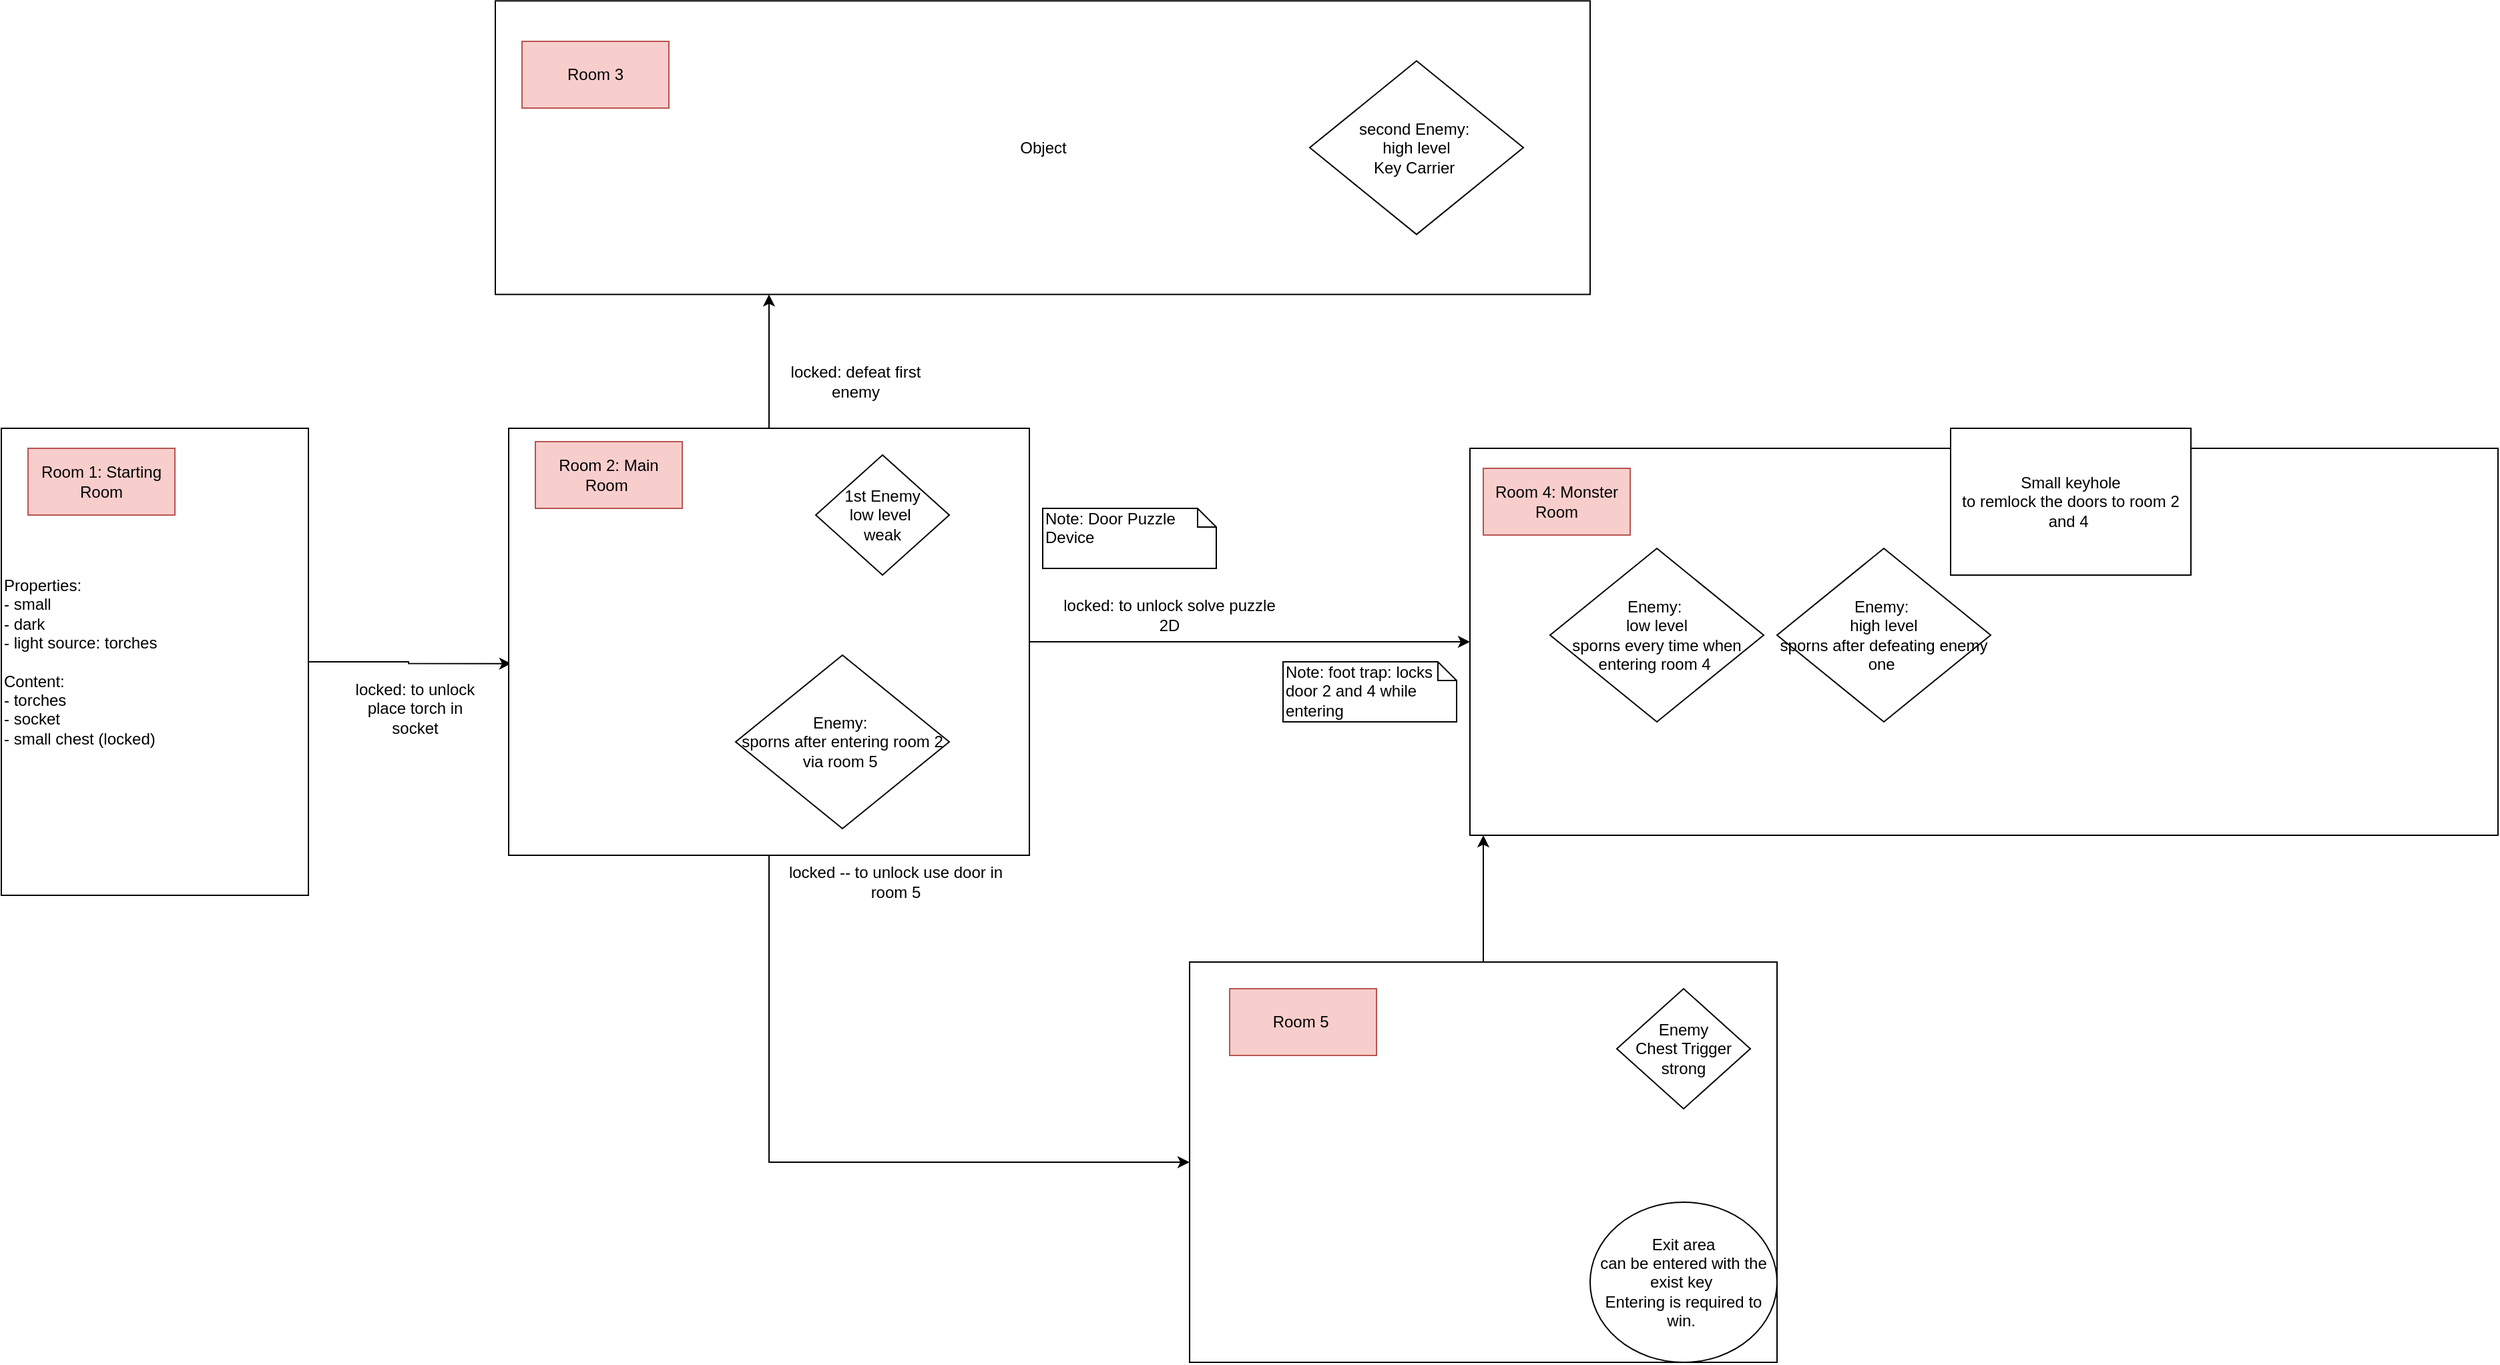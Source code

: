 <mxfile version="12.6.2" type="device"><diagram id="un9N2D2L_9KbOWCOThxQ" name="Page-1"><mxGraphModel dx="1730" dy="2001" grid="1" gridSize="10" guides="1" tooltips="1" connect="1" arrows="1" fold="1" page="1" pageScale="1" pageWidth="827" pageHeight="1169" math="0" shadow="0"><root><mxCell id="0"/><mxCell id="1" parent="0"/><mxCell id="NCSSwgZl4Q5gJIvngrbe-2" style="edgeStyle=orthogonalEdgeStyle;rounded=0;orthogonalLoop=1;jettySize=auto;html=1;entryX=0.005;entryY=0.551;entryDx=0;entryDy=0;entryPerimeter=0;" edge="1" parent="1" source="NCSSwgZl4Q5gJIvngrbe-1" target="NCSSwgZl4Q5gJIvngrbe-3"><mxGeometry relative="1" as="geometry"><mxPoint x="430" y="275" as="targetPoint"/><Array as="points"/></mxGeometry></mxCell><mxCell id="NCSSwgZl4Q5gJIvngrbe-1" value="&lt;div&gt;&lt;span&gt;Properties:&amp;nbsp;&lt;/span&gt;&lt;/div&gt;&lt;div&gt;&lt;span&gt;- small&lt;/span&gt;&lt;/div&gt;&lt;div&gt;&lt;span&gt;- dark&lt;/span&gt;&lt;/div&gt;&lt;div&gt;&lt;span&gt;- light source: torches&lt;/span&gt;&lt;/div&gt;&lt;div&gt;&lt;span&gt;&lt;br&gt;&lt;/span&gt;&lt;/div&gt;&lt;div&gt;&lt;span&gt;Content:&amp;nbsp;&lt;/span&gt;&lt;/div&gt;&lt;div&gt;&lt;span&gt;- torches&lt;/span&gt;&lt;/div&gt;&lt;div&gt;- socket&lt;/div&gt;&lt;div&gt;- small chest (locked)&lt;/div&gt;" style="rounded=0;whiteSpace=wrap;html=1;align=left;" vertex="1" parent="1"><mxGeometry x="60" y="100" width="230" height="350" as="geometry"/></mxCell><mxCell id="NCSSwgZl4Q5gJIvngrbe-11" style="edgeStyle=orthogonalEdgeStyle;rounded=0;orthogonalLoop=1;jettySize=auto;html=1;entryX=0;entryY=0.5;entryDx=0;entryDy=0;" edge="1" parent="1" source="NCSSwgZl4Q5gJIvngrbe-3" target="NCSSwgZl4Q5gJIvngrbe-8"><mxGeometry relative="1" as="geometry"><Array as="points"><mxPoint x="635" y="650"/></Array></mxGeometry></mxCell><mxCell id="NCSSwgZl4Q5gJIvngrbe-23" style="edgeStyle=orthogonalEdgeStyle;rounded=0;orthogonalLoop=1;jettySize=auto;html=1;entryX=0;entryY=0.5;entryDx=0;entryDy=0;" edge="1" parent="1" source="NCSSwgZl4Q5gJIvngrbe-3" target="NCSSwgZl4Q5gJIvngrbe-16"><mxGeometry relative="1" as="geometry"/></mxCell><mxCell id="NCSSwgZl4Q5gJIvngrbe-29" style="edgeStyle=orthogonalEdgeStyle;rounded=0;orthogonalLoop=1;jettySize=auto;html=1;entryX=0.25;entryY=1;entryDx=0;entryDy=0;" edge="1" parent="1" source="NCSSwgZl4Q5gJIvngrbe-3" target="NCSSwgZl4Q5gJIvngrbe-27"><mxGeometry relative="1" as="geometry"/></mxCell><mxCell id="NCSSwgZl4Q5gJIvngrbe-3" value="" style="rounded=0;whiteSpace=wrap;html=1;" vertex="1" parent="1"><mxGeometry x="440" y="100" width="390" height="320" as="geometry"/></mxCell><mxCell id="NCSSwgZl4Q5gJIvngrbe-4" value="1st Enemy&lt;br&gt;low level&amp;nbsp;&lt;br&gt;weak" style="rhombus;whiteSpace=wrap;html=1;" vertex="1" parent="1"><mxGeometry x="670" y="120" width="100" height="90" as="geometry"/></mxCell><mxCell id="NCSSwgZl4Q5gJIvngrbe-7" value="Enemy:&amp;nbsp;&lt;br&gt;sporns after entering room 2 via room 5&amp;nbsp;" style="rhombus;whiteSpace=wrap;html=1;" vertex="1" parent="1"><mxGeometry x="610" y="270" width="160" height="130" as="geometry"/></mxCell><mxCell id="NCSSwgZl4Q5gJIvngrbe-17" style="edgeStyle=orthogonalEdgeStyle;rounded=0;orthogonalLoop=1;jettySize=auto;html=1;" edge="1" parent="1" source="NCSSwgZl4Q5gJIvngrbe-8" target="NCSSwgZl4Q5gJIvngrbe-16"><mxGeometry relative="1" as="geometry"><Array as="points"><mxPoint x="1170" y="410"/><mxPoint x="1170" y="410"/></Array></mxGeometry></mxCell><mxCell id="NCSSwgZl4Q5gJIvngrbe-8" value="" style="rounded=0;whiteSpace=wrap;html=1;" vertex="1" parent="1"><mxGeometry x="950" y="500" width="440" height="300" as="geometry"/></mxCell><mxCell id="NCSSwgZl4Q5gJIvngrbe-9" value="Enemy&lt;br&gt;Chest Trigger&lt;br&gt;strong" style="rhombus;whiteSpace=wrap;html=1;" vertex="1" parent="1"><mxGeometry x="1270" y="520" width="100" height="90" as="geometry"/></mxCell><mxCell id="NCSSwgZl4Q5gJIvngrbe-10" value="Exit area&lt;br&gt;can be entered with the exist key&amp;nbsp;&lt;br&gt;Entering is required to win.&amp;nbsp;" style="ellipse;whiteSpace=wrap;html=1;" vertex="1" parent="1"><mxGeometry x="1250" y="680" width="140" height="120" as="geometry"/></mxCell><mxCell id="NCSSwgZl4Q5gJIvngrbe-12" value="locked -- to unlock use door in room 5" style="text;html=1;strokeColor=none;fillColor=none;align=center;verticalAlign=middle;whiteSpace=wrap;rounded=0;" vertex="1" parent="1"><mxGeometry x="640" y="430" width="180" height="20" as="geometry"/></mxCell><mxCell id="NCSSwgZl4Q5gJIvngrbe-13" value="Room 2: Main Room&amp;nbsp;" style="text;html=1;strokeColor=#b85450;fillColor=#f8cecc;align=center;verticalAlign=middle;whiteSpace=wrap;rounded=0;" vertex="1" parent="1"><mxGeometry x="460" y="110" width="110" height="50" as="geometry"/></mxCell><mxCell id="NCSSwgZl4Q5gJIvngrbe-15" value="Room 5&amp;nbsp;" style="text;html=1;strokeColor=#b85450;fillColor=#f8cecc;align=center;verticalAlign=middle;whiteSpace=wrap;rounded=0;" vertex="1" parent="1"><mxGeometry x="980" y="520" width="110" height="50" as="geometry"/></mxCell><mxCell id="NCSSwgZl4Q5gJIvngrbe-16" value="" style="rounded=0;whiteSpace=wrap;html=1;" vertex="1" parent="1"><mxGeometry x="1160" y="115" width="770" height="290" as="geometry"/></mxCell><mxCell id="NCSSwgZl4Q5gJIvngrbe-19" value="Room 4: Monster Room" style="text;html=1;strokeColor=#b85450;fillColor=#f8cecc;align=center;verticalAlign=middle;whiteSpace=wrap;rounded=0;" vertex="1" parent="1"><mxGeometry x="1170" y="130" width="110" height="50" as="geometry"/></mxCell><mxCell id="NCSSwgZl4Q5gJIvngrbe-20" value="Enemy:&amp;nbsp;&lt;br&gt;low level&lt;br&gt;sporns every time when entering room 4&amp;nbsp;" style="rhombus;whiteSpace=wrap;html=1;" vertex="1" parent="1"><mxGeometry x="1220" y="190" width="160" height="130" as="geometry"/></mxCell><mxCell id="NCSSwgZl4Q5gJIvngrbe-21" value="Enemy:&amp;nbsp;&lt;br&gt;high level&lt;br&gt;sporns after defeating enemy one&amp;nbsp;" style="rhombus;whiteSpace=wrap;html=1;" vertex="1" parent="1"><mxGeometry x="1390" y="190" width="160" height="130" as="geometry"/></mxCell><mxCell id="NCSSwgZl4Q5gJIvngrbe-22" value="Small keyhole&lt;br&gt;to remlock the doors to room 2 and 4&amp;nbsp;" style="rounded=0;whiteSpace=wrap;html=1;" vertex="1" parent="1"><mxGeometry x="1520" y="100" width="180" height="110" as="geometry"/></mxCell><mxCell id="NCSSwgZl4Q5gJIvngrbe-24" value="locked: to unlock solve puzzle 2D" style="text;html=1;strokeColor=none;fillColor=none;align=center;verticalAlign=middle;whiteSpace=wrap;rounded=0;" vertex="1" parent="1"><mxGeometry x="850" y="230" width="170" height="20" as="geometry"/></mxCell><mxCell id="NCSSwgZl4Q5gJIvngrbe-25" value="Note: Door Puzzle Device" style="shape=note;whiteSpace=wrap;html=1;size=14;verticalAlign=top;align=left;spacingTop=-6;" vertex="1" parent="1"><mxGeometry x="840" y="160" width="130" height="45" as="geometry"/></mxCell><mxCell id="NCSSwgZl4Q5gJIvngrbe-26" value="Note: foot trap: locks door 2 and 4 while entering" style="shape=note;whiteSpace=wrap;html=1;size=14;verticalAlign=top;align=left;spacingTop=-6;" vertex="1" parent="1"><mxGeometry x="1020" y="275" width="130" height="45" as="geometry"/></mxCell><mxCell id="NCSSwgZl4Q5gJIvngrbe-27" value="Object" style="html=1;" vertex="1" parent="1"><mxGeometry x="430" y="-220.33" width="820" height="220" as="geometry"/></mxCell><mxCell id="NCSSwgZl4Q5gJIvngrbe-28" value="second Enemy:&amp;nbsp;&lt;br&gt;high level&lt;br&gt;Key Carrier&amp;nbsp;" style="rhombus;whiteSpace=wrap;html=1;" vertex="1" parent="1"><mxGeometry x="1040" y="-175.33" width="160" height="130" as="geometry"/></mxCell><mxCell id="NCSSwgZl4Q5gJIvngrbe-30" value="locked: defeat first enemy" style="text;html=1;strokeColor=none;fillColor=none;align=center;verticalAlign=middle;whiteSpace=wrap;rounded=0;" vertex="1" parent="1"><mxGeometry x="640" y="50" width="120" height="30" as="geometry"/></mxCell><mxCell id="NCSSwgZl4Q5gJIvngrbe-31" value="Room 3" style="text;html=1;strokeColor=#b85450;fillColor=#f8cecc;align=center;verticalAlign=middle;whiteSpace=wrap;rounded=0;" vertex="1" parent="1"><mxGeometry x="450" y="-190" width="110" height="50" as="geometry"/></mxCell><mxCell id="NCSSwgZl4Q5gJIvngrbe-33" value="Room 1: Starting Room" style="text;html=1;strokeColor=#b85450;fillColor=#f8cecc;align=center;verticalAlign=middle;whiteSpace=wrap;rounded=0;" vertex="1" parent="1"><mxGeometry x="80" y="115" width="110" height="50" as="geometry"/></mxCell><mxCell id="NCSSwgZl4Q5gJIvngrbe-34" value="locked: to unlock place torch in socket" style="text;html=1;strokeColor=none;fillColor=none;align=center;verticalAlign=middle;whiteSpace=wrap;rounded=0;" vertex="1" parent="1"><mxGeometry x="320" y="300" width="100" height="20" as="geometry"/></mxCell></root></mxGraphModel></diagram></mxfile>